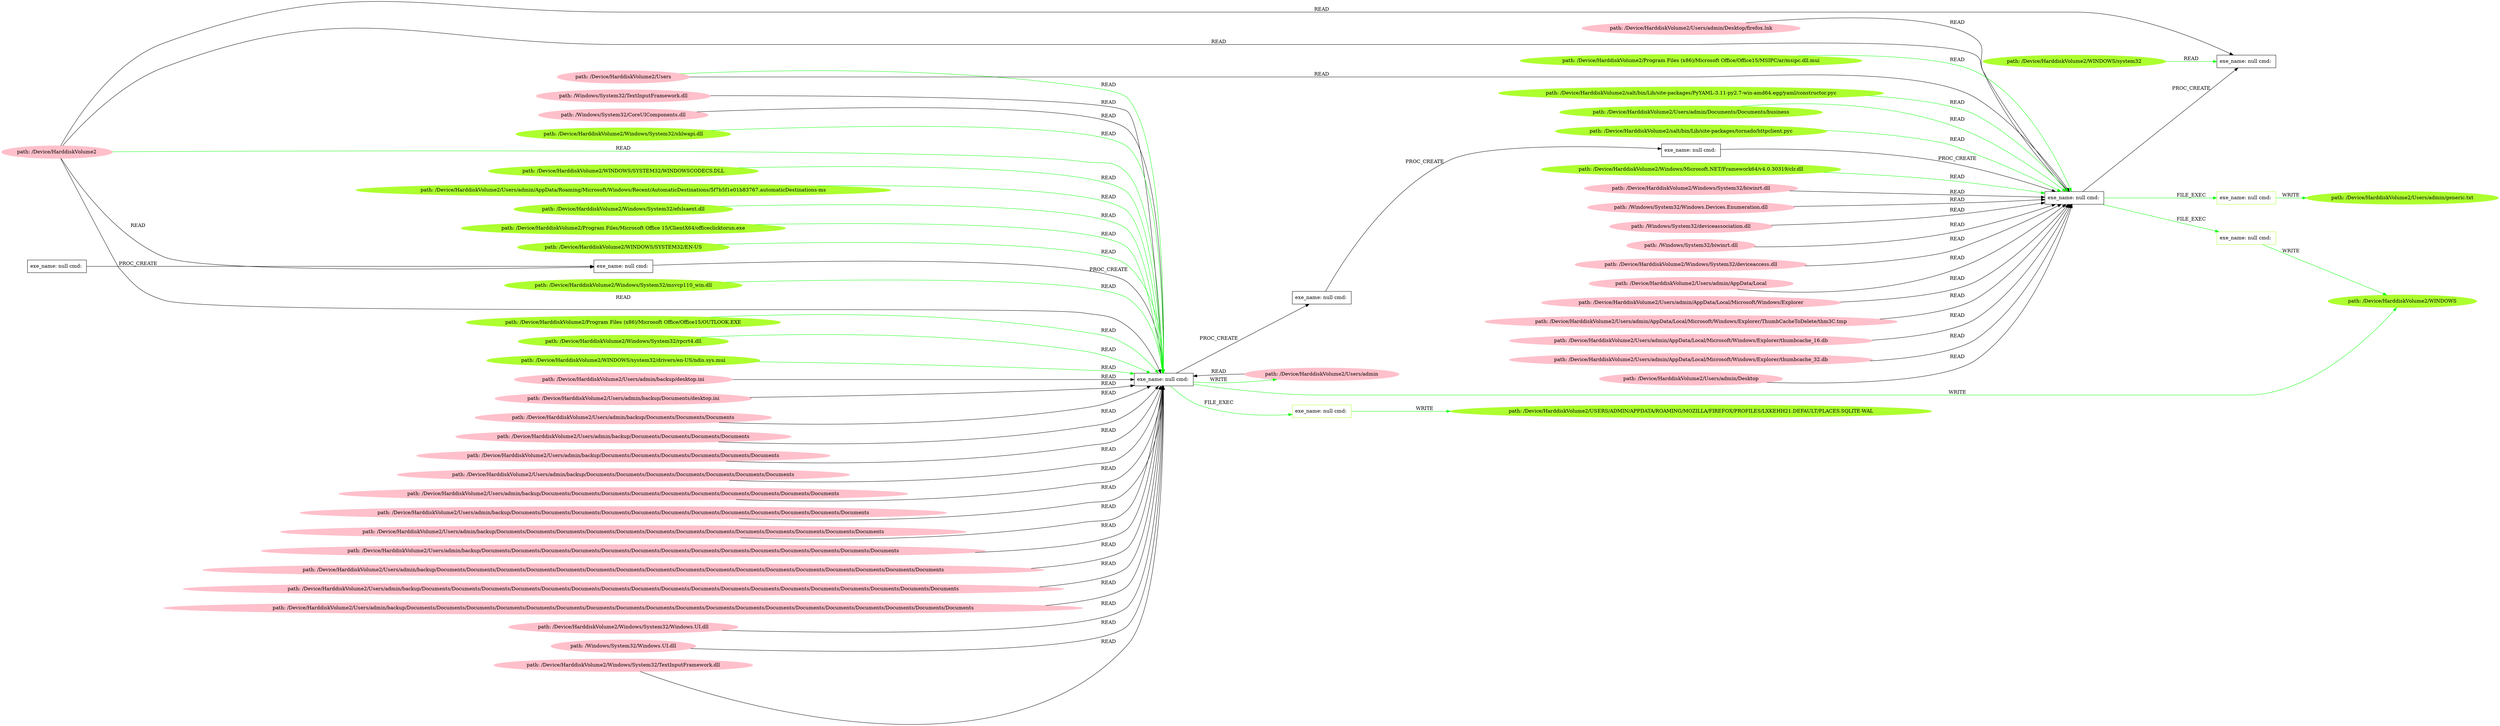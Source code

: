 digraph {
	rankdir=LR
	17 [label="exe_name: null cmd: " color=black shape=box style=solid]
	77 [label="exe_name: null cmd: " color=greenyellow shape=box style=solid]
	17 -> 77 [label=FILE_EXEC color=green]
	29 [label="exe_name: null cmd: " color=black shape=box style=solid]
	92 [label="exe_name: null cmd: " color=greenyellow shape=box style=solid]
	29 -> 92 [label=FILE_EXEC color=green]
	29 [label="exe_name: null cmd: " color=black shape=box style=solid]
	94 [label="exe_name: null cmd: " color=greenyellow shape=box style=solid]
	29 -> 94 [label=FILE_EXEC color=green]
	81 [label="path: /Device/HarddiskVolume2/Windows/System32/rpcrt4.dll" color=greenyellow shape=oval style=filled]
	17 [label="exe_name: null cmd: " color=black shape=box style=solid]
	81 -> 17 [label=READ color=green]
	97 [label="path: /Device/HarddiskVolume2/Windows/Microsoft.NET/Framework64/v4.0.30319/clr.dll" color=greenyellow shape=oval style=filled]
	29 [label="exe_name: null cmd: " color=black shape=box style=solid]
	97 -> 29 [label=READ color=green]
	86 [label="path: /Device/HarddiskVolume2/WINDOWS/system32/drivers/en-US/ndis.sys.mui" color=greenyellow shape=oval style=filled]
	17 [label="exe_name: null cmd: " color=black shape=box style=solid]
	86 -> 17 [label=READ color=green]
	28 [label="exe_name: null cmd: " color=black shape=box style=solid]
	18 [label="exe_name: null cmd: " color=black shape=box style=solid]
	28 -> 18 [label=PROC_CREATE color=black]
	64 [label="path: /Device/HarddiskVolume2" color=pink shape=oval style=filled]
	18 [label="exe_name: null cmd: " color=black shape=box style=solid]
	64 -> 18 [label=READ color=black]
	18 [label="exe_name: null cmd: " color=black shape=box style=solid]
	17 [label="exe_name: null cmd: " color=black shape=box style=solid]
	18 -> 17 [label=PROC_CREATE color=black]
	64 [label="path: /Device/HarddiskVolume2" color=pink shape=oval style=filled]
	17 [label="exe_name: null cmd: " color=black shape=box style=solid]
	64 -> 17 [label=READ color=black]
	69 [label="path: /Device/HarddiskVolume2/Users/admin" color=pink shape=oval style=filled]
	17 [label="exe_name: null cmd: " color=black shape=box style=solid]
	69 -> 17 [label=READ color=black]
	16 [label="path: /Device/HarddiskVolume2/Users/admin/backup/desktop.ini" color=pink shape=oval style=filled]
	17 [label="exe_name: null cmd: " color=black shape=box style=solid]
	16 -> 17 [label=READ color=black]
	8 [label="path: /Device/HarddiskVolume2/Users/admin/backup/Documents/desktop.ini" color=pink shape=oval style=filled]
	17 [label="exe_name: null cmd: " color=black shape=box style=solid]
	8 -> 17 [label=READ color=black]
	52 [label="path: /Device/HarddiskVolume2/Users/admin/backup/Documents/Documents/Documents" color=pink shape=oval style=filled]
	17 [label="exe_name: null cmd: " color=black shape=box style=solid]
	52 -> 17 [label=READ color=black]
	40 [label="path: /Device/HarddiskVolume2/Users/admin/backup/Documents/Documents/Documents/Documents" color=pink shape=oval style=filled]
	17 [label="exe_name: null cmd: " color=black shape=box style=solid]
	40 -> 17 [label=READ color=black]
	33 [label="path: /Device/HarddiskVolume2/Users/admin/backup/Documents/Documents/Documents/Documents/Documents/Documents" color=pink shape=oval style=filled]
	17 [label="exe_name: null cmd: " color=black shape=box style=solid]
	33 -> 17 [label=READ color=black]
	48 [label="path: /Device/HarddiskVolume2/Users/admin/backup/Documents/Documents/Documents/Documents/Documents/Documents/Documents" color=pink shape=oval style=filled]
	17 [label="exe_name: null cmd: " color=black shape=box style=solid]
	48 -> 17 [label=READ color=black]
	61 [label="path: /Device/HarddiskVolume2/Users/admin/backup/Documents/Documents/Documents/Documents/Documents/Documents/Documents/Documents/Documents/Documents" color=pink shape=oval style=filled]
	17 [label="exe_name: null cmd: " color=black shape=box style=solid]
	61 -> 17 [label=READ color=black]
	59 [label="path: /Device/HarddiskVolume2/Users/admin/backup/Documents/Documents/Documents/Documents/Documents/Documents/Documents/Documents/Documents/Documents/Documents/Documents" color=pink shape=oval style=filled]
	17 [label="exe_name: null cmd: " color=black shape=box style=solid]
	59 -> 17 [label=READ color=black]
	46 [label="path: /Device/HarddiskVolume2/Users/admin/backup/Documents/Documents/Documents/Documents/Documents/Documents/Documents/Documents/Documents/Documents/Documents/Documents/Documents" color=pink shape=oval style=filled]
	17 [label="exe_name: null cmd: " color=black shape=box style=solid]
	46 -> 17 [label=READ color=black]
	36 [label="path: /Device/HarddiskVolume2/Users/admin/backup/Documents/Documents/Documents/Documents/Documents/Documents/Documents/Documents/Documents/Documents/Documents/Documents/Documents/Documents" color=pink shape=oval style=filled]
	17 [label="exe_name: null cmd: " color=black shape=box style=solid]
	36 -> 17 [label=READ color=black]
	10 [label="path: /Device/HarddiskVolume2/Users/admin/backup/Documents/Documents/Documents/Documents/Documents/Documents/Documents/Documents/Documents/Documents/Documents/Documents/Documents/Documents/Documents/Documents/Documents" color=pink shape=oval style=filled]
	17 [label="exe_name: null cmd: " color=black shape=box style=solid]
	10 -> 17 [label=READ color=black]
	34 [label="path: /Device/HarddiskVolume2/Users/admin/backup/Documents/Documents/Documents/Documents/Documents/Documents/Documents/Documents/Documents/Documents/Documents/Documents/Documents/Documents/Documents/Documents/Documents/Documents" color=pink shape=oval style=filled]
	17 [label="exe_name: null cmd: " color=black shape=box style=solid]
	34 -> 17 [label=READ color=black]
	54 [label="path: /Device/HarddiskVolume2/Users/admin/backup/Documents/Documents/Documents/Documents/Documents/Documents/Documents/Documents/Documents/Documents/Documents/Documents/Documents/Documents/Documents/Documents/Documents/Documents/Documents" color=pink shape=oval style=filled]
	17 [label="exe_name: null cmd: " color=black shape=box style=solid]
	54 -> 17 [label=READ color=black]
	44 [label="path: /Device/HarddiskVolume2/Windows/System32/Windows.UI.dll" color=pink shape=oval style=filled]
	17 [label="exe_name: null cmd: " color=black shape=box style=solid]
	44 -> 17 [label=READ color=black]
	42 [label="path: /Windows/System32/Windows.UI.dll" color=pink shape=oval style=filled]
	17 [label="exe_name: null cmd: " color=black shape=box style=solid]
	42 -> 17 [label=READ color=black]
	55 [label="path: /Device/HarddiskVolume2/Windows/System32/TextInputFramework.dll" color=pink shape=oval style=filled]
	17 [label="exe_name: null cmd: " color=black shape=box style=solid]
	55 -> 17 [label=READ color=black]
	56 [label="path: /Windows/System32/TextInputFramework.dll" color=pink shape=oval style=filled]
	17 [label="exe_name: null cmd: " color=black shape=box style=solid]
	56 -> 17 [label=READ color=black]
	53 [label="path: /Windows/System32/CoreUIComponents.dll" color=pink shape=oval style=filled]
	17 [label="exe_name: null cmd: " color=black shape=box style=solid]
	53 -> 17 [label=READ color=black]
	17 [label="exe_name: null cmd: " color=black shape=box style=solid]
	15 [label="exe_name: null cmd: " color=black shape=box style=solid]
	17 -> 15 [label=PROC_CREATE color=black]
	15 [label="exe_name: null cmd: " color=black shape=box style=solid]
	31 [label="exe_name: null cmd: " color=black shape=box style=solid]
	15 -> 31 [label=PROC_CREATE color=black]
	31 [label="exe_name: null cmd: " color=black shape=box style=solid]
	29 [label="exe_name: null cmd: " color=black shape=box style=solid]
	31 -> 29 [label=PROC_CREATE color=black]
	82 [label="path: /Device/HarddiskVolume2/Windows/System32/shlwapi.dll" color=greenyellow shape=oval style=filled]
	17 [label="exe_name: null cmd: " color=black shape=box style=solid]
	82 -> 17 [label=READ color=green]
	25 [label="path: /Device/HarddiskVolume2/Windows/System32/biwinrt.dll" color=pink shape=oval style=filled]
	29 [label="exe_name: null cmd: " color=black shape=box style=solid]
	25 -> 29 [label=READ color=black]
	41 [label="path: /Windows/System32/Windows.Devices.Enumeration.dll" color=pink shape=oval style=filled]
	29 [label="exe_name: null cmd: " color=black shape=box style=solid]
	41 -> 29 [label=READ color=black]
	50 [label="path: /Windows/System32/deviceassociation.dll" color=pink shape=oval style=filled]
	29 [label="exe_name: null cmd: " color=black shape=box style=solid]
	50 -> 29 [label=READ color=black]
	39 [label="path: /Windows/System32/biwinrt.dll" color=pink shape=oval style=filled]
	29 [label="exe_name: null cmd: " color=black shape=box style=solid]
	39 -> 29 [label=READ color=black]
	64 [label="path: /Device/HarddiskVolume2" color=pink shape=oval style=filled]
	29 [label="exe_name: null cmd: " color=black shape=box style=solid]
	64 -> 29 [label=READ color=black]
	98 [label="path: /Device/HarddiskVolume2/WINDOWS/system32" color=greenyellow shape=oval style=filled]
	0 [label="exe_name: null cmd: " color=black shape=box style=solid]
	98 -> 0 [label=READ color=green]
	22 [label="path: /Device/HarddiskVolume2/Windows/System32/deviceaccess.dll" color=pink shape=oval style=filled]
	29 [label="exe_name: null cmd: " color=black shape=box style=solid]
	22 -> 29 [label=READ color=black]
	87 [label="path: /Device/HarddiskVolume2/WINDOWS/SYSTEM32/WINDOWSCODECS.DLL" color=greenyellow shape=oval style=filled]
	17 [label="exe_name: null cmd: " color=black shape=box style=solid]
	87 -> 17 [label=READ color=green]
	80 [label="path: /Device/HarddiskVolume2/Users/admin/AppData/Roaming/Microsoft/Windows/Recent/AutomaticDestinations/5f7b5f1e01b83767.automaticDestinations-ms" color=greenyellow shape=oval style=filled]
	17 [label="exe_name: null cmd: " color=black shape=box style=solid]
	80 -> 17 [label=READ color=green]
	64 [label="path: /Device/HarddiskVolume2" color=pink shape=oval style=filled]
	17 [label="exe_name: null cmd: " color=black shape=box style=solid]
	64 -> 17 [label=READ color=green]
	58 [label="path: /Device/HarddiskVolume2/Users/admin/AppData/Local" color=pink shape=oval style=filled]
	29 [label="exe_name: null cmd: " color=black shape=box style=solid]
	58 -> 29 [label=READ color=black]
	4 [label="path: /Device/HarddiskVolume2/Users/admin/AppData/Local/Microsoft/Windows/Explorer" color=pink shape=oval style=filled]
	29 [label="exe_name: null cmd: " color=black shape=box style=solid]
	4 -> 29 [label=READ color=black]
	37 [label="path: /Device/HarddiskVolume2/Users/admin/AppData/Local/Microsoft/Windows/Explorer/ThumbCacheToDelete/thm3C.tmp" color=pink shape=oval style=filled]
	29 [label="exe_name: null cmd: " color=black shape=box style=solid]
	37 -> 29 [label=READ color=black]
	60 [label="path: /Device/HarddiskVolume2/Users/admin/AppData/Local/Microsoft/Windows/Explorer/thumbcache_16.db" color=pink shape=oval style=filled]
	29 [label="exe_name: null cmd: " color=black shape=box style=solid]
	60 -> 29 [label=READ color=black]
	47 [label="path: /Device/HarddiskVolume2/Users/admin/AppData/Local/Microsoft/Windows/Explorer/thumbcache_32.db" color=pink shape=oval style=filled]
	29 [label="exe_name: null cmd: " color=black shape=box style=solid]
	47 -> 29 [label=READ color=black]
	6 [label="path: /Device/HarddiskVolume2/Users/admin/Desktop" color=pink shape=oval style=filled]
	29 [label="exe_name: null cmd: " color=black shape=box style=solid]
	6 -> 29 [label=READ color=black]
	63 [label="path: /Device/HarddiskVolume2/Users" color=pink shape=oval style=filled]
	29 [label="exe_name: null cmd: " color=black shape=box style=solid]
	63 -> 29 [label=READ color=black]
	7 [label="path: /Device/HarddiskVolume2/Users/admin/Desktop/firefox.lnk" color=pink shape=oval style=filled]
	29 [label="exe_name: null cmd: " color=black shape=box style=solid]
	7 -> 29 [label=READ color=black]
	63 [label="path: /Device/HarddiskVolume2/Users" color=pink shape=oval style=filled]
	17 [label="exe_name: null cmd: " color=black shape=box style=solid]
	63 -> 17 [label=READ color=green]
	96 [label="path: /Device/HarddiskVolume2/Program Files (x86)/Microsoft Office/Office15/MSIPC/ar/msipc.dll.mui" color=greenyellow shape=oval style=filled]
	29 [label="exe_name: null cmd: " color=black shape=box style=solid]
	96 -> 29 [label=READ color=green]
	90 [label="path: /Device/HarddiskVolume2/salt/bin/Lib/site-packages/PyYAML-3.11-py2.7-win-amd64.egg/yaml/constructor.pyc" color=greenyellow shape=oval style=filled]
	29 [label="exe_name: null cmd: " color=black shape=box style=solid]
	90 -> 29 [label=READ color=green]
	29 [label="exe_name: null cmd: " color=black shape=box style=solid]
	0 [label="exe_name: null cmd: " color=black shape=box style=solid]
	29 -> 0 [label=PROC_CREATE color=black]
	64 [label="path: /Device/HarddiskVolume2" color=pink shape=oval style=filled]
	0 [label="exe_name: null cmd: " color=black shape=box style=solid]
	64 -> 0 [label=READ color=black]
	79 [label="path: /Device/HarddiskVolume2/Windows/System32/efslsaext.dll" color=greenyellow shape=oval style=filled]
	17 [label="exe_name: null cmd: " color=black shape=box style=solid]
	79 -> 17 [label=READ color=green]
	73 [label="path: /Device/HarddiskVolume2/Program Files/Microsoft Office 15/ClientX64/officeclicktorun.exe" color=greenyellow shape=oval style=filled]
	17 [label="exe_name: null cmd: " color=black shape=box style=solid]
	73 -> 17 [label=READ color=green]
	92 [label="exe_name: null cmd: " color=greenyellow shape=box style=solid]
	93 [label="path: /Device/HarddiskVolume2/Users/admin/generic.txt" color=greenyellow shape=oval style=filled]
	92 -> 93 [label=WRITE color=green]
	91 [label="path: /Device/HarddiskVolume2/Users/admin/Documents/Documents/business" color=greenyellow shape=oval style=filled]
	29 [label="exe_name: null cmd: " color=black shape=box style=solid]
	91 -> 29 [label=READ color=green]
	17 [label="exe_name: null cmd: " color=black shape=box style=solid]
	84 [label="path: /Device/HarddiskVolume2/WINDOWS" color=greenyellow shape=oval style=filled]
	17 -> 84 [label=WRITE color=green]
	75 [label="path: /Device/HarddiskVolume2/WINDOWS/SYSTEM32/EN-US" color=greenyellow shape=oval style=filled]
	17 [label="exe_name: null cmd: " color=black shape=box style=solid]
	75 -> 17 [label=READ color=green]
	74 [label="path: /Device/HarddiskVolume2/Windows/System32/msvcp110_win.dll" color=greenyellow shape=oval style=filled]
	17 [label="exe_name: null cmd: " color=black shape=box style=solid]
	74 -> 17 [label=READ color=green]
	77 [label="exe_name: null cmd: " color=greenyellow shape=box style=solid]
	78 [label="path: /Device/HarddiskVolume2/USERS/ADMIN/APPDATA/ROAMING/MOZILLA/FIREFOX/PROFILES/LXKEHH21.DEFAULT/PLACES.SQLITE-WAL" color=greenyellow shape=oval style=filled]
	77 -> 78 [label=WRITE color=green]
	17 [label="exe_name: null cmd: " color=black shape=box style=solid]
	69 [label="path: /Device/HarddiskVolume2/Users/admin" color=pink shape=oval style=filled]
	17 -> 69 [label=WRITE color=green]
	94 [label="exe_name: null cmd: " color=greenyellow shape=box style=solid]
	84 [label="path: /Device/HarddiskVolume2/WINDOWS" color=greenyellow shape=oval style=filled]
	94 -> 84 [label=WRITE color=green]
	89 [label="path: /Device/HarddiskVolume2/salt/bin/Lib/site-packages/tornado/httpclient.pyc" color=greenyellow shape=oval style=filled]
	29 [label="exe_name: null cmd: " color=black shape=box style=solid]
	89 -> 29 [label=READ color=green]
	83 [label="path: /Device/HarddiskVolume2/Program Files (x86)/Microsoft Office/Office15/OUTLOOK.EXE" color=greenyellow shape=oval style=filled]
	17 [label="exe_name: null cmd: " color=black shape=box style=solid]
	83 -> 17 [label=READ color=green]
}
